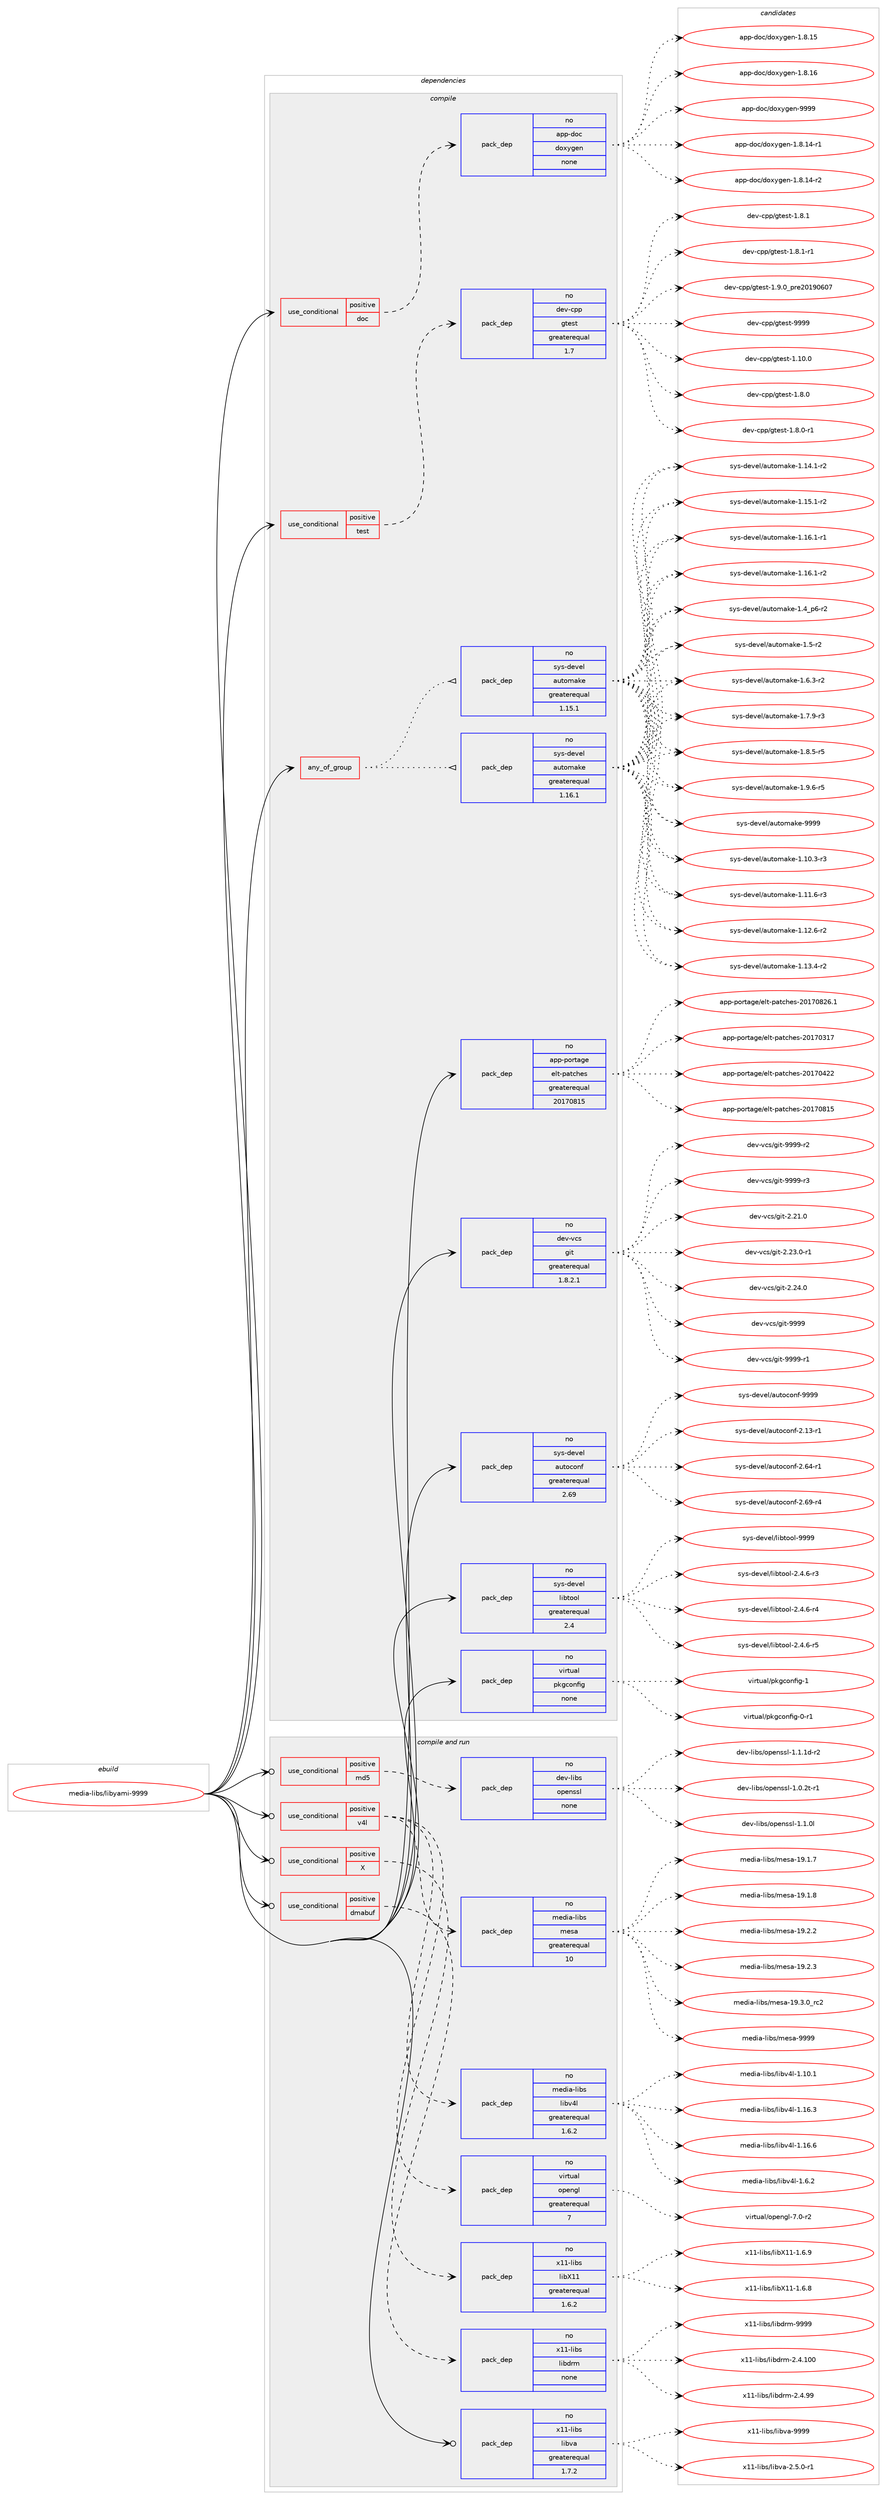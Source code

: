 digraph prolog {

# *************
# Graph options
# *************

newrank=true;
concentrate=true;
compound=true;
graph [rankdir=LR,fontname=Helvetica,fontsize=10,ranksep=1.5];#, ranksep=2.5, nodesep=0.2];
edge  [arrowhead=vee];
node  [fontname=Helvetica,fontsize=10];

# **********
# The ebuild
# **********

subgraph cluster_leftcol {
color=gray;
rank=same;
label=<<i>ebuild</i>>;
id [label="media-libs/libyami-9999", color=red, width=4, href="../media-libs/libyami-9999.svg"];
}

# ****************
# The dependencies
# ****************

subgraph cluster_midcol {
color=gray;
label=<<i>dependencies</i>>;
subgraph cluster_compile {
fillcolor="#eeeeee";
style=filled;
label=<<i>compile</i>>;
subgraph any13321 {
dependency789146 [label=<<TABLE BORDER="0" CELLBORDER="1" CELLSPACING="0" CELLPADDING="4"><TR><TD CELLPADDING="10">any_of_group</TD></TR></TABLE>>, shape=none, color=red];subgraph pack583462 {
dependency789147 [label=<<TABLE BORDER="0" CELLBORDER="1" CELLSPACING="0" CELLPADDING="4" WIDTH="220"><TR><TD ROWSPAN="6" CELLPADDING="30">pack_dep</TD></TR><TR><TD WIDTH="110">no</TD></TR><TR><TD>sys-devel</TD></TR><TR><TD>automake</TD></TR><TR><TD>greaterequal</TD></TR><TR><TD>1.16.1</TD></TR></TABLE>>, shape=none, color=blue];
}
dependency789146:e -> dependency789147:w [weight=20,style="dotted",arrowhead="oinv"];
subgraph pack583463 {
dependency789148 [label=<<TABLE BORDER="0" CELLBORDER="1" CELLSPACING="0" CELLPADDING="4" WIDTH="220"><TR><TD ROWSPAN="6" CELLPADDING="30">pack_dep</TD></TR><TR><TD WIDTH="110">no</TD></TR><TR><TD>sys-devel</TD></TR><TR><TD>automake</TD></TR><TR><TD>greaterequal</TD></TR><TR><TD>1.15.1</TD></TR></TABLE>>, shape=none, color=blue];
}
dependency789146:e -> dependency789148:w [weight=20,style="dotted",arrowhead="oinv"];
}
id:e -> dependency789146:w [weight=20,style="solid",arrowhead="vee"];
subgraph cond191927 {
dependency789149 [label=<<TABLE BORDER="0" CELLBORDER="1" CELLSPACING="0" CELLPADDING="4"><TR><TD ROWSPAN="3" CELLPADDING="10">use_conditional</TD></TR><TR><TD>positive</TD></TR><TR><TD>doc</TD></TR></TABLE>>, shape=none, color=red];
subgraph pack583464 {
dependency789150 [label=<<TABLE BORDER="0" CELLBORDER="1" CELLSPACING="0" CELLPADDING="4" WIDTH="220"><TR><TD ROWSPAN="6" CELLPADDING="30">pack_dep</TD></TR><TR><TD WIDTH="110">no</TD></TR><TR><TD>app-doc</TD></TR><TR><TD>doxygen</TD></TR><TR><TD>none</TD></TR><TR><TD></TD></TR></TABLE>>, shape=none, color=blue];
}
dependency789149:e -> dependency789150:w [weight=20,style="dashed",arrowhead="vee"];
}
id:e -> dependency789149:w [weight=20,style="solid",arrowhead="vee"];
subgraph cond191928 {
dependency789151 [label=<<TABLE BORDER="0" CELLBORDER="1" CELLSPACING="0" CELLPADDING="4"><TR><TD ROWSPAN="3" CELLPADDING="10">use_conditional</TD></TR><TR><TD>positive</TD></TR><TR><TD>test</TD></TR></TABLE>>, shape=none, color=red];
subgraph pack583465 {
dependency789152 [label=<<TABLE BORDER="0" CELLBORDER="1" CELLSPACING="0" CELLPADDING="4" WIDTH="220"><TR><TD ROWSPAN="6" CELLPADDING="30">pack_dep</TD></TR><TR><TD WIDTH="110">no</TD></TR><TR><TD>dev-cpp</TD></TR><TR><TD>gtest</TD></TR><TR><TD>greaterequal</TD></TR><TR><TD>1.7</TD></TR></TABLE>>, shape=none, color=blue];
}
dependency789151:e -> dependency789152:w [weight=20,style="dashed",arrowhead="vee"];
}
id:e -> dependency789151:w [weight=20,style="solid",arrowhead="vee"];
subgraph pack583466 {
dependency789153 [label=<<TABLE BORDER="0" CELLBORDER="1" CELLSPACING="0" CELLPADDING="4" WIDTH="220"><TR><TD ROWSPAN="6" CELLPADDING="30">pack_dep</TD></TR><TR><TD WIDTH="110">no</TD></TR><TR><TD>app-portage</TD></TR><TR><TD>elt-patches</TD></TR><TR><TD>greaterequal</TD></TR><TR><TD>20170815</TD></TR></TABLE>>, shape=none, color=blue];
}
id:e -> dependency789153:w [weight=20,style="solid",arrowhead="vee"];
subgraph pack583467 {
dependency789154 [label=<<TABLE BORDER="0" CELLBORDER="1" CELLSPACING="0" CELLPADDING="4" WIDTH="220"><TR><TD ROWSPAN="6" CELLPADDING="30">pack_dep</TD></TR><TR><TD WIDTH="110">no</TD></TR><TR><TD>dev-vcs</TD></TR><TR><TD>git</TD></TR><TR><TD>greaterequal</TD></TR><TR><TD>1.8.2.1</TD></TR></TABLE>>, shape=none, color=blue];
}
id:e -> dependency789154:w [weight=20,style="solid",arrowhead="vee"];
subgraph pack583468 {
dependency789155 [label=<<TABLE BORDER="0" CELLBORDER="1" CELLSPACING="0" CELLPADDING="4" WIDTH="220"><TR><TD ROWSPAN="6" CELLPADDING="30">pack_dep</TD></TR><TR><TD WIDTH="110">no</TD></TR><TR><TD>sys-devel</TD></TR><TR><TD>autoconf</TD></TR><TR><TD>greaterequal</TD></TR><TR><TD>2.69</TD></TR></TABLE>>, shape=none, color=blue];
}
id:e -> dependency789155:w [weight=20,style="solid",arrowhead="vee"];
subgraph pack583469 {
dependency789156 [label=<<TABLE BORDER="0" CELLBORDER="1" CELLSPACING="0" CELLPADDING="4" WIDTH="220"><TR><TD ROWSPAN="6" CELLPADDING="30">pack_dep</TD></TR><TR><TD WIDTH="110">no</TD></TR><TR><TD>sys-devel</TD></TR><TR><TD>libtool</TD></TR><TR><TD>greaterequal</TD></TR><TR><TD>2.4</TD></TR></TABLE>>, shape=none, color=blue];
}
id:e -> dependency789156:w [weight=20,style="solid",arrowhead="vee"];
subgraph pack583470 {
dependency789157 [label=<<TABLE BORDER="0" CELLBORDER="1" CELLSPACING="0" CELLPADDING="4" WIDTH="220"><TR><TD ROWSPAN="6" CELLPADDING="30">pack_dep</TD></TR><TR><TD WIDTH="110">no</TD></TR><TR><TD>virtual</TD></TR><TR><TD>pkgconfig</TD></TR><TR><TD>none</TD></TR><TR><TD></TD></TR></TABLE>>, shape=none, color=blue];
}
id:e -> dependency789157:w [weight=20,style="solid",arrowhead="vee"];
}
subgraph cluster_compileandrun {
fillcolor="#eeeeee";
style=filled;
label=<<i>compile and run</i>>;
subgraph cond191929 {
dependency789158 [label=<<TABLE BORDER="0" CELLBORDER="1" CELLSPACING="0" CELLPADDING="4"><TR><TD ROWSPAN="3" CELLPADDING="10">use_conditional</TD></TR><TR><TD>positive</TD></TR><TR><TD>X</TD></TR></TABLE>>, shape=none, color=red];
subgraph pack583471 {
dependency789159 [label=<<TABLE BORDER="0" CELLBORDER="1" CELLSPACING="0" CELLPADDING="4" WIDTH="220"><TR><TD ROWSPAN="6" CELLPADDING="30">pack_dep</TD></TR><TR><TD WIDTH="110">no</TD></TR><TR><TD>x11-libs</TD></TR><TR><TD>libX11</TD></TR><TR><TD>greaterequal</TD></TR><TR><TD>1.6.2</TD></TR></TABLE>>, shape=none, color=blue];
}
dependency789158:e -> dependency789159:w [weight=20,style="dashed",arrowhead="vee"];
}
id:e -> dependency789158:w [weight=20,style="solid",arrowhead="odotvee"];
subgraph cond191930 {
dependency789160 [label=<<TABLE BORDER="0" CELLBORDER="1" CELLSPACING="0" CELLPADDING="4"><TR><TD ROWSPAN="3" CELLPADDING="10">use_conditional</TD></TR><TR><TD>positive</TD></TR><TR><TD>dmabuf</TD></TR></TABLE>>, shape=none, color=red];
subgraph pack583472 {
dependency789161 [label=<<TABLE BORDER="0" CELLBORDER="1" CELLSPACING="0" CELLPADDING="4" WIDTH="220"><TR><TD ROWSPAN="6" CELLPADDING="30">pack_dep</TD></TR><TR><TD WIDTH="110">no</TD></TR><TR><TD>x11-libs</TD></TR><TR><TD>libdrm</TD></TR><TR><TD>none</TD></TR><TR><TD></TD></TR></TABLE>>, shape=none, color=blue];
}
dependency789160:e -> dependency789161:w [weight=20,style="dashed",arrowhead="vee"];
}
id:e -> dependency789160:w [weight=20,style="solid",arrowhead="odotvee"];
subgraph cond191931 {
dependency789162 [label=<<TABLE BORDER="0" CELLBORDER="1" CELLSPACING="0" CELLPADDING="4"><TR><TD ROWSPAN="3" CELLPADDING="10">use_conditional</TD></TR><TR><TD>positive</TD></TR><TR><TD>md5</TD></TR></TABLE>>, shape=none, color=red];
subgraph pack583473 {
dependency789163 [label=<<TABLE BORDER="0" CELLBORDER="1" CELLSPACING="0" CELLPADDING="4" WIDTH="220"><TR><TD ROWSPAN="6" CELLPADDING="30">pack_dep</TD></TR><TR><TD WIDTH="110">no</TD></TR><TR><TD>dev-libs</TD></TR><TR><TD>openssl</TD></TR><TR><TD>none</TD></TR><TR><TD></TD></TR></TABLE>>, shape=none, color=blue];
}
dependency789162:e -> dependency789163:w [weight=20,style="dashed",arrowhead="vee"];
}
id:e -> dependency789162:w [weight=20,style="solid",arrowhead="odotvee"];
subgraph cond191932 {
dependency789164 [label=<<TABLE BORDER="0" CELLBORDER="1" CELLSPACING="0" CELLPADDING="4"><TR><TD ROWSPAN="3" CELLPADDING="10">use_conditional</TD></TR><TR><TD>positive</TD></TR><TR><TD>v4l</TD></TR></TABLE>>, shape=none, color=red];
subgraph pack583474 {
dependency789165 [label=<<TABLE BORDER="0" CELLBORDER="1" CELLSPACING="0" CELLPADDING="4" WIDTH="220"><TR><TD ROWSPAN="6" CELLPADDING="30">pack_dep</TD></TR><TR><TD WIDTH="110">no</TD></TR><TR><TD>virtual</TD></TR><TR><TD>opengl</TD></TR><TR><TD>greaterequal</TD></TR><TR><TD>7</TD></TR></TABLE>>, shape=none, color=blue];
}
dependency789164:e -> dependency789165:w [weight=20,style="dashed",arrowhead="vee"];
subgraph pack583475 {
dependency789166 [label=<<TABLE BORDER="0" CELLBORDER="1" CELLSPACING="0" CELLPADDING="4" WIDTH="220"><TR><TD ROWSPAN="6" CELLPADDING="30">pack_dep</TD></TR><TR><TD WIDTH="110">no</TD></TR><TR><TD>media-libs</TD></TR><TR><TD>libv4l</TD></TR><TR><TD>greaterequal</TD></TR><TR><TD>1.6.2</TD></TR></TABLE>>, shape=none, color=blue];
}
dependency789164:e -> dependency789166:w [weight=20,style="dashed",arrowhead="vee"];
subgraph pack583476 {
dependency789167 [label=<<TABLE BORDER="0" CELLBORDER="1" CELLSPACING="0" CELLPADDING="4" WIDTH="220"><TR><TD ROWSPAN="6" CELLPADDING="30">pack_dep</TD></TR><TR><TD WIDTH="110">no</TD></TR><TR><TD>media-libs</TD></TR><TR><TD>mesa</TD></TR><TR><TD>greaterequal</TD></TR><TR><TD>10</TD></TR></TABLE>>, shape=none, color=blue];
}
dependency789164:e -> dependency789167:w [weight=20,style="dashed",arrowhead="vee"];
}
id:e -> dependency789164:w [weight=20,style="solid",arrowhead="odotvee"];
subgraph pack583477 {
dependency789168 [label=<<TABLE BORDER="0" CELLBORDER="1" CELLSPACING="0" CELLPADDING="4" WIDTH="220"><TR><TD ROWSPAN="6" CELLPADDING="30">pack_dep</TD></TR><TR><TD WIDTH="110">no</TD></TR><TR><TD>x11-libs</TD></TR><TR><TD>libva</TD></TR><TR><TD>greaterequal</TD></TR><TR><TD>1.7.2</TD></TR></TABLE>>, shape=none, color=blue];
}
id:e -> dependency789168:w [weight=20,style="solid",arrowhead="odotvee"];
}
subgraph cluster_run {
fillcolor="#eeeeee";
style=filled;
label=<<i>run</i>>;
}
}

# **************
# The candidates
# **************

subgraph cluster_choices {
rank=same;
color=gray;
label=<<i>candidates</i>>;

subgraph choice583462 {
color=black;
nodesep=1;
choice11512111545100101118101108479711711611110997107101454946494846514511451 [label="sys-devel/automake-1.10.3-r3", color=red, width=4,href="../sys-devel/automake-1.10.3-r3.svg"];
choice11512111545100101118101108479711711611110997107101454946494946544511451 [label="sys-devel/automake-1.11.6-r3", color=red, width=4,href="../sys-devel/automake-1.11.6-r3.svg"];
choice11512111545100101118101108479711711611110997107101454946495046544511450 [label="sys-devel/automake-1.12.6-r2", color=red, width=4,href="../sys-devel/automake-1.12.6-r2.svg"];
choice11512111545100101118101108479711711611110997107101454946495146524511450 [label="sys-devel/automake-1.13.4-r2", color=red, width=4,href="../sys-devel/automake-1.13.4-r2.svg"];
choice11512111545100101118101108479711711611110997107101454946495246494511450 [label="sys-devel/automake-1.14.1-r2", color=red, width=4,href="../sys-devel/automake-1.14.1-r2.svg"];
choice11512111545100101118101108479711711611110997107101454946495346494511450 [label="sys-devel/automake-1.15.1-r2", color=red, width=4,href="../sys-devel/automake-1.15.1-r2.svg"];
choice11512111545100101118101108479711711611110997107101454946495446494511449 [label="sys-devel/automake-1.16.1-r1", color=red, width=4,href="../sys-devel/automake-1.16.1-r1.svg"];
choice11512111545100101118101108479711711611110997107101454946495446494511450 [label="sys-devel/automake-1.16.1-r2", color=red, width=4,href="../sys-devel/automake-1.16.1-r2.svg"];
choice115121115451001011181011084797117116111109971071014549465295112544511450 [label="sys-devel/automake-1.4_p6-r2", color=red, width=4,href="../sys-devel/automake-1.4_p6-r2.svg"];
choice11512111545100101118101108479711711611110997107101454946534511450 [label="sys-devel/automake-1.5-r2", color=red, width=4,href="../sys-devel/automake-1.5-r2.svg"];
choice115121115451001011181011084797117116111109971071014549465446514511450 [label="sys-devel/automake-1.6.3-r2", color=red, width=4,href="../sys-devel/automake-1.6.3-r2.svg"];
choice115121115451001011181011084797117116111109971071014549465546574511451 [label="sys-devel/automake-1.7.9-r3", color=red, width=4,href="../sys-devel/automake-1.7.9-r3.svg"];
choice115121115451001011181011084797117116111109971071014549465646534511453 [label="sys-devel/automake-1.8.5-r5", color=red, width=4,href="../sys-devel/automake-1.8.5-r5.svg"];
choice115121115451001011181011084797117116111109971071014549465746544511453 [label="sys-devel/automake-1.9.6-r5", color=red, width=4,href="../sys-devel/automake-1.9.6-r5.svg"];
choice115121115451001011181011084797117116111109971071014557575757 [label="sys-devel/automake-9999", color=red, width=4,href="../sys-devel/automake-9999.svg"];
dependency789147:e -> choice11512111545100101118101108479711711611110997107101454946494846514511451:w [style=dotted,weight="100"];
dependency789147:e -> choice11512111545100101118101108479711711611110997107101454946494946544511451:w [style=dotted,weight="100"];
dependency789147:e -> choice11512111545100101118101108479711711611110997107101454946495046544511450:w [style=dotted,weight="100"];
dependency789147:e -> choice11512111545100101118101108479711711611110997107101454946495146524511450:w [style=dotted,weight="100"];
dependency789147:e -> choice11512111545100101118101108479711711611110997107101454946495246494511450:w [style=dotted,weight="100"];
dependency789147:e -> choice11512111545100101118101108479711711611110997107101454946495346494511450:w [style=dotted,weight="100"];
dependency789147:e -> choice11512111545100101118101108479711711611110997107101454946495446494511449:w [style=dotted,weight="100"];
dependency789147:e -> choice11512111545100101118101108479711711611110997107101454946495446494511450:w [style=dotted,weight="100"];
dependency789147:e -> choice115121115451001011181011084797117116111109971071014549465295112544511450:w [style=dotted,weight="100"];
dependency789147:e -> choice11512111545100101118101108479711711611110997107101454946534511450:w [style=dotted,weight="100"];
dependency789147:e -> choice115121115451001011181011084797117116111109971071014549465446514511450:w [style=dotted,weight="100"];
dependency789147:e -> choice115121115451001011181011084797117116111109971071014549465546574511451:w [style=dotted,weight="100"];
dependency789147:e -> choice115121115451001011181011084797117116111109971071014549465646534511453:w [style=dotted,weight="100"];
dependency789147:e -> choice115121115451001011181011084797117116111109971071014549465746544511453:w [style=dotted,weight="100"];
dependency789147:e -> choice115121115451001011181011084797117116111109971071014557575757:w [style=dotted,weight="100"];
}
subgraph choice583463 {
color=black;
nodesep=1;
choice11512111545100101118101108479711711611110997107101454946494846514511451 [label="sys-devel/automake-1.10.3-r3", color=red, width=4,href="../sys-devel/automake-1.10.3-r3.svg"];
choice11512111545100101118101108479711711611110997107101454946494946544511451 [label="sys-devel/automake-1.11.6-r3", color=red, width=4,href="../sys-devel/automake-1.11.6-r3.svg"];
choice11512111545100101118101108479711711611110997107101454946495046544511450 [label="sys-devel/automake-1.12.6-r2", color=red, width=4,href="../sys-devel/automake-1.12.6-r2.svg"];
choice11512111545100101118101108479711711611110997107101454946495146524511450 [label="sys-devel/automake-1.13.4-r2", color=red, width=4,href="../sys-devel/automake-1.13.4-r2.svg"];
choice11512111545100101118101108479711711611110997107101454946495246494511450 [label="sys-devel/automake-1.14.1-r2", color=red, width=4,href="../sys-devel/automake-1.14.1-r2.svg"];
choice11512111545100101118101108479711711611110997107101454946495346494511450 [label="sys-devel/automake-1.15.1-r2", color=red, width=4,href="../sys-devel/automake-1.15.1-r2.svg"];
choice11512111545100101118101108479711711611110997107101454946495446494511449 [label="sys-devel/automake-1.16.1-r1", color=red, width=4,href="../sys-devel/automake-1.16.1-r1.svg"];
choice11512111545100101118101108479711711611110997107101454946495446494511450 [label="sys-devel/automake-1.16.1-r2", color=red, width=4,href="../sys-devel/automake-1.16.1-r2.svg"];
choice115121115451001011181011084797117116111109971071014549465295112544511450 [label="sys-devel/automake-1.4_p6-r2", color=red, width=4,href="../sys-devel/automake-1.4_p6-r2.svg"];
choice11512111545100101118101108479711711611110997107101454946534511450 [label="sys-devel/automake-1.5-r2", color=red, width=4,href="../sys-devel/automake-1.5-r2.svg"];
choice115121115451001011181011084797117116111109971071014549465446514511450 [label="sys-devel/automake-1.6.3-r2", color=red, width=4,href="../sys-devel/automake-1.6.3-r2.svg"];
choice115121115451001011181011084797117116111109971071014549465546574511451 [label="sys-devel/automake-1.7.9-r3", color=red, width=4,href="../sys-devel/automake-1.7.9-r3.svg"];
choice115121115451001011181011084797117116111109971071014549465646534511453 [label="sys-devel/automake-1.8.5-r5", color=red, width=4,href="../sys-devel/automake-1.8.5-r5.svg"];
choice115121115451001011181011084797117116111109971071014549465746544511453 [label="sys-devel/automake-1.9.6-r5", color=red, width=4,href="../sys-devel/automake-1.9.6-r5.svg"];
choice115121115451001011181011084797117116111109971071014557575757 [label="sys-devel/automake-9999", color=red, width=4,href="../sys-devel/automake-9999.svg"];
dependency789148:e -> choice11512111545100101118101108479711711611110997107101454946494846514511451:w [style=dotted,weight="100"];
dependency789148:e -> choice11512111545100101118101108479711711611110997107101454946494946544511451:w [style=dotted,weight="100"];
dependency789148:e -> choice11512111545100101118101108479711711611110997107101454946495046544511450:w [style=dotted,weight="100"];
dependency789148:e -> choice11512111545100101118101108479711711611110997107101454946495146524511450:w [style=dotted,weight="100"];
dependency789148:e -> choice11512111545100101118101108479711711611110997107101454946495246494511450:w [style=dotted,weight="100"];
dependency789148:e -> choice11512111545100101118101108479711711611110997107101454946495346494511450:w [style=dotted,weight="100"];
dependency789148:e -> choice11512111545100101118101108479711711611110997107101454946495446494511449:w [style=dotted,weight="100"];
dependency789148:e -> choice11512111545100101118101108479711711611110997107101454946495446494511450:w [style=dotted,weight="100"];
dependency789148:e -> choice115121115451001011181011084797117116111109971071014549465295112544511450:w [style=dotted,weight="100"];
dependency789148:e -> choice11512111545100101118101108479711711611110997107101454946534511450:w [style=dotted,weight="100"];
dependency789148:e -> choice115121115451001011181011084797117116111109971071014549465446514511450:w [style=dotted,weight="100"];
dependency789148:e -> choice115121115451001011181011084797117116111109971071014549465546574511451:w [style=dotted,weight="100"];
dependency789148:e -> choice115121115451001011181011084797117116111109971071014549465646534511453:w [style=dotted,weight="100"];
dependency789148:e -> choice115121115451001011181011084797117116111109971071014549465746544511453:w [style=dotted,weight="100"];
dependency789148:e -> choice115121115451001011181011084797117116111109971071014557575757:w [style=dotted,weight="100"];
}
subgraph choice583464 {
color=black;
nodesep=1;
choice97112112451001119947100111120121103101110454946564649524511449 [label="app-doc/doxygen-1.8.14-r1", color=red, width=4,href="../app-doc/doxygen-1.8.14-r1.svg"];
choice97112112451001119947100111120121103101110454946564649524511450 [label="app-doc/doxygen-1.8.14-r2", color=red, width=4,href="../app-doc/doxygen-1.8.14-r2.svg"];
choice9711211245100111994710011112012110310111045494656464953 [label="app-doc/doxygen-1.8.15", color=red, width=4,href="../app-doc/doxygen-1.8.15.svg"];
choice9711211245100111994710011112012110310111045494656464954 [label="app-doc/doxygen-1.8.16", color=red, width=4,href="../app-doc/doxygen-1.8.16.svg"];
choice971121124510011199471001111201211031011104557575757 [label="app-doc/doxygen-9999", color=red, width=4,href="../app-doc/doxygen-9999.svg"];
dependency789150:e -> choice97112112451001119947100111120121103101110454946564649524511449:w [style=dotted,weight="100"];
dependency789150:e -> choice97112112451001119947100111120121103101110454946564649524511450:w [style=dotted,weight="100"];
dependency789150:e -> choice9711211245100111994710011112012110310111045494656464953:w [style=dotted,weight="100"];
dependency789150:e -> choice9711211245100111994710011112012110310111045494656464954:w [style=dotted,weight="100"];
dependency789150:e -> choice971121124510011199471001111201211031011104557575757:w [style=dotted,weight="100"];
}
subgraph choice583465 {
color=black;
nodesep=1;
choice10010111845991121124710311610111511645494649484648 [label="dev-cpp/gtest-1.10.0", color=red, width=4,href="../dev-cpp/gtest-1.10.0.svg"];
choice100101118459911211247103116101115116454946564648 [label="dev-cpp/gtest-1.8.0", color=red, width=4,href="../dev-cpp/gtest-1.8.0.svg"];
choice1001011184599112112471031161011151164549465646484511449 [label="dev-cpp/gtest-1.8.0-r1", color=red, width=4,href="../dev-cpp/gtest-1.8.0-r1.svg"];
choice100101118459911211247103116101115116454946564649 [label="dev-cpp/gtest-1.8.1", color=red, width=4,href="../dev-cpp/gtest-1.8.1.svg"];
choice1001011184599112112471031161011151164549465646494511449 [label="dev-cpp/gtest-1.8.1-r1", color=red, width=4,href="../dev-cpp/gtest-1.8.1-r1.svg"];
choice100101118459911211247103116101115116454946574648951121141015048495748544855 [label="dev-cpp/gtest-1.9.0_pre20190607", color=red, width=4,href="../dev-cpp/gtest-1.9.0_pre20190607.svg"];
choice1001011184599112112471031161011151164557575757 [label="dev-cpp/gtest-9999", color=red, width=4,href="../dev-cpp/gtest-9999.svg"];
dependency789152:e -> choice10010111845991121124710311610111511645494649484648:w [style=dotted,weight="100"];
dependency789152:e -> choice100101118459911211247103116101115116454946564648:w [style=dotted,weight="100"];
dependency789152:e -> choice1001011184599112112471031161011151164549465646484511449:w [style=dotted,weight="100"];
dependency789152:e -> choice100101118459911211247103116101115116454946564649:w [style=dotted,weight="100"];
dependency789152:e -> choice1001011184599112112471031161011151164549465646494511449:w [style=dotted,weight="100"];
dependency789152:e -> choice100101118459911211247103116101115116454946574648951121141015048495748544855:w [style=dotted,weight="100"];
dependency789152:e -> choice1001011184599112112471031161011151164557575757:w [style=dotted,weight="100"];
}
subgraph choice583466 {
color=black;
nodesep=1;
choice97112112451121111141169710310147101108116451129711699104101115455048495548514955 [label="app-portage/elt-patches-20170317", color=red, width=4,href="../app-portage/elt-patches-20170317.svg"];
choice97112112451121111141169710310147101108116451129711699104101115455048495548525050 [label="app-portage/elt-patches-20170422", color=red, width=4,href="../app-portage/elt-patches-20170422.svg"];
choice97112112451121111141169710310147101108116451129711699104101115455048495548564953 [label="app-portage/elt-patches-20170815", color=red, width=4,href="../app-portage/elt-patches-20170815.svg"];
choice971121124511211111411697103101471011081164511297116991041011154550484955485650544649 [label="app-portage/elt-patches-20170826.1", color=red, width=4,href="../app-portage/elt-patches-20170826.1.svg"];
dependency789153:e -> choice97112112451121111141169710310147101108116451129711699104101115455048495548514955:w [style=dotted,weight="100"];
dependency789153:e -> choice97112112451121111141169710310147101108116451129711699104101115455048495548525050:w [style=dotted,weight="100"];
dependency789153:e -> choice97112112451121111141169710310147101108116451129711699104101115455048495548564953:w [style=dotted,weight="100"];
dependency789153:e -> choice971121124511211111411697103101471011081164511297116991041011154550484955485650544649:w [style=dotted,weight="100"];
}
subgraph choice583467 {
color=black;
nodesep=1;
choice10010111845118991154710310511645504650494648 [label="dev-vcs/git-2.21.0", color=red, width=4,href="../dev-vcs/git-2.21.0.svg"];
choice100101118451189911547103105116455046505146484511449 [label="dev-vcs/git-2.23.0-r1", color=red, width=4,href="../dev-vcs/git-2.23.0-r1.svg"];
choice10010111845118991154710310511645504650524648 [label="dev-vcs/git-2.24.0", color=red, width=4,href="../dev-vcs/git-2.24.0.svg"];
choice1001011184511899115471031051164557575757 [label="dev-vcs/git-9999", color=red, width=4,href="../dev-vcs/git-9999.svg"];
choice10010111845118991154710310511645575757574511449 [label="dev-vcs/git-9999-r1", color=red, width=4,href="../dev-vcs/git-9999-r1.svg"];
choice10010111845118991154710310511645575757574511450 [label="dev-vcs/git-9999-r2", color=red, width=4,href="../dev-vcs/git-9999-r2.svg"];
choice10010111845118991154710310511645575757574511451 [label="dev-vcs/git-9999-r3", color=red, width=4,href="../dev-vcs/git-9999-r3.svg"];
dependency789154:e -> choice10010111845118991154710310511645504650494648:w [style=dotted,weight="100"];
dependency789154:e -> choice100101118451189911547103105116455046505146484511449:w [style=dotted,weight="100"];
dependency789154:e -> choice10010111845118991154710310511645504650524648:w [style=dotted,weight="100"];
dependency789154:e -> choice1001011184511899115471031051164557575757:w [style=dotted,weight="100"];
dependency789154:e -> choice10010111845118991154710310511645575757574511449:w [style=dotted,weight="100"];
dependency789154:e -> choice10010111845118991154710310511645575757574511450:w [style=dotted,weight="100"];
dependency789154:e -> choice10010111845118991154710310511645575757574511451:w [style=dotted,weight="100"];
}
subgraph choice583468 {
color=black;
nodesep=1;
choice1151211154510010111810110847971171161119911111010245504649514511449 [label="sys-devel/autoconf-2.13-r1", color=red, width=4,href="../sys-devel/autoconf-2.13-r1.svg"];
choice1151211154510010111810110847971171161119911111010245504654524511449 [label="sys-devel/autoconf-2.64-r1", color=red, width=4,href="../sys-devel/autoconf-2.64-r1.svg"];
choice1151211154510010111810110847971171161119911111010245504654574511452 [label="sys-devel/autoconf-2.69-r4", color=red, width=4,href="../sys-devel/autoconf-2.69-r4.svg"];
choice115121115451001011181011084797117116111991111101024557575757 [label="sys-devel/autoconf-9999", color=red, width=4,href="../sys-devel/autoconf-9999.svg"];
dependency789155:e -> choice1151211154510010111810110847971171161119911111010245504649514511449:w [style=dotted,weight="100"];
dependency789155:e -> choice1151211154510010111810110847971171161119911111010245504654524511449:w [style=dotted,weight="100"];
dependency789155:e -> choice1151211154510010111810110847971171161119911111010245504654574511452:w [style=dotted,weight="100"];
dependency789155:e -> choice115121115451001011181011084797117116111991111101024557575757:w [style=dotted,weight="100"];
}
subgraph choice583469 {
color=black;
nodesep=1;
choice1151211154510010111810110847108105981161111111084550465246544511451 [label="sys-devel/libtool-2.4.6-r3", color=red, width=4,href="../sys-devel/libtool-2.4.6-r3.svg"];
choice1151211154510010111810110847108105981161111111084550465246544511452 [label="sys-devel/libtool-2.4.6-r4", color=red, width=4,href="../sys-devel/libtool-2.4.6-r4.svg"];
choice1151211154510010111810110847108105981161111111084550465246544511453 [label="sys-devel/libtool-2.4.6-r5", color=red, width=4,href="../sys-devel/libtool-2.4.6-r5.svg"];
choice1151211154510010111810110847108105981161111111084557575757 [label="sys-devel/libtool-9999", color=red, width=4,href="../sys-devel/libtool-9999.svg"];
dependency789156:e -> choice1151211154510010111810110847108105981161111111084550465246544511451:w [style=dotted,weight="100"];
dependency789156:e -> choice1151211154510010111810110847108105981161111111084550465246544511452:w [style=dotted,weight="100"];
dependency789156:e -> choice1151211154510010111810110847108105981161111111084550465246544511453:w [style=dotted,weight="100"];
dependency789156:e -> choice1151211154510010111810110847108105981161111111084557575757:w [style=dotted,weight="100"];
}
subgraph choice583470 {
color=black;
nodesep=1;
choice11810511411611797108471121071039911111010210510345484511449 [label="virtual/pkgconfig-0-r1", color=red, width=4,href="../virtual/pkgconfig-0-r1.svg"];
choice1181051141161179710847112107103991111101021051034549 [label="virtual/pkgconfig-1", color=red, width=4,href="../virtual/pkgconfig-1.svg"];
dependency789157:e -> choice11810511411611797108471121071039911111010210510345484511449:w [style=dotted,weight="100"];
dependency789157:e -> choice1181051141161179710847112107103991111101021051034549:w [style=dotted,weight="100"];
}
subgraph choice583471 {
color=black;
nodesep=1;
choice120494945108105981154710810598884949454946544656 [label="x11-libs/libX11-1.6.8", color=red, width=4,href="../x11-libs/libX11-1.6.8.svg"];
choice120494945108105981154710810598884949454946544657 [label="x11-libs/libX11-1.6.9", color=red, width=4,href="../x11-libs/libX11-1.6.9.svg"];
dependency789159:e -> choice120494945108105981154710810598884949454946544656:w [style=dotted,weight="100"];
dependency789159:e -> choice120494945108105981154710810598884949454946544657:w [style=dotted,weight="100"];
}
subgraph choice583472 {
color=black;
nodesep=1;
choice1204949451081059811547108105981001141094550465246494848 [label="x11-libs/libdrm-2.4.100", color=red, width=4,href="../x11-libs/libdrm-2.4.100.svg"];
choice12049494510810598115471081059810011410945504652465757 [label="x11-libs/libdrm-2.4.99", color=red, width=4,href="../x11-libs/libdrm-2.4.99.svg"];
choice1204949451081059811547108105981001141094557575757 [label="x11-libs/libdrm-9999", color=red, width=4,href="../x11-libs/libdrm-9999.svg"];
dependency789161:e -> choice1204949451081059811547108105981001141094550465246494848:w [style=dotted,weight="100"];
dependency789161:e -> choice12049494510810598115471081059810011410945504652465757:w [style=dotted,weight="100"];
dependency789161:e -> choice1204949451081059811547108105981001141094557575757:w [style=dotted,weight="100"];
}
subgraph choice583473 {
color=black;
nodesep=1;
choice1001011184510810598115471111121011101151151084549464846501164511449 [label="dev-libs/openssl-1.0.2t-r1", color=red, width=4,href="../dev-libs/openssl-1.0.2t-r1.svg"];
choice100101118451081059811547111112101110115115108454946494648108 [label="dev-libs/openssl-1.1.0l", color=red, width=4,href="../dev-libs/openssl-1.1.0l.svg"];
choice1001011184510810598115471111121011101151151084549464946491004511450 [label="dev-libs/openssl-1.1.1d-r2", color=red, width=4,href="../dev-libs/openssl-1.1.1d-r2.svg"];
dependency789163:e -> choice1001011184510810598115471111121011101151151084549464846501164511449:w [style=dotted,weight="100"];
dependency789163:e -> choice100101118451081059811547111112101110115115108454946494648108:w [style=dotted,weight="100"];
dependency789163:e -> choice1001011184510810598115471111121011101151151084549464946491004511450:w [style=dotted,weight="100"];
}
subgraph choice583474 {
color=black;
nodesep=1;
choice1181051141161179710847111112101110103108455546484511450 [label="virtual/opengl-7.0-r2", color=red, width=4,href="../virtual/opengl-7.0-r2.svg"];
dependency789165:e -> choice1181051141161179710847111112101110103108455546484511450:w [style=dotted,weight="100"];
}
subgraph choice583475 {
color=black;
nodesep=1;
choice10910110010597451081059811547108105981185210845494649484649 [label="media-libs/libv4l-1.10.1", color=red, width=4,href="../media-libs/libv4l-1.10.1.svg"];
choice10910110010597451081059811547108105981185210845494649544651 [label="media-libs/libv4l-1.16.3", color=red, width=4,href="../media-libs/libv4l-1.16.3.svg"];
choice10910110010597451081059811547108105981185210845494649544654 [label="media-libs/libv4l-1.16.6", color=red, width=4,href="../media-libs/libv4l-1.16.6.svg"];
choice109101100105974510810598115471081059811852108454946544650 [label="media-libs/libv4l-1.6.2", color=red, width=4,href="../media-libs/libv4l-1.6.2.svg"];
dependency789166:e -> choice10910110010597451081059811547108105981185210845494649484649:w [style=dotted,weight="100"];
dependency789166:e -> choice10910110010597451081059811547108105981185210845494649544651:w [style=dotted,weight="100"];
dependency789166:e -> choice10910110010597451081059811547108105981185210845494649544654:w [style=dotted,weight="100"];
dependency789166:e -> choice109101100105974510810598115471081059811852108454946544650:w [style=dotted,weight="100"];
}
subgraph choice583476 {
color=black;
nodesep=1;
choice109101100105974510810598115471091011159745495746494655 [label="media-libs/mesa-19.1.7", color=red, width=4,href="../media-libs/mesa-19.1.7.svg"];
choice109101100105974510810598115471091011159745495746494656 [label="media-libs/mesa-19.1.8", color=red, width=4,href="../media-libs/mesa-19.1.8.svg"];
choice109101100105974510810598115471091011159745495746504650 [label="media-libs/mesa-19.2.2", color=red, width=4,href="../media-libs/mesa-19.2.2.svg"];
choice109101100105974510810598115471091011159745495746504651 [label="media-libs/mesa-19.2.3", color=red, width=4,href="../media-libs/mesa-19.2.3.svg"];
choice109101100105974510810598115471091011159745495746514648951149950 [label="media-libs/mesa-19.3.0_rc2", color=red, width=4,href="../media-libs/mesa-19.3.0_rc2.svg"];
choice10910110010597451081059811547109101115974557575757 [label="media-libs/mesa-9999", color=red, width=4,href="../media-libs/mesa-9999.svg"];
dependency789167:e -> choice109101100105974510810598115471091011159745495746494655:w [style=dotted,weight="100"];
dependency789167:e -> choice109101100105974510810598115471091011159745495746494656:w [style=dotted,weight="100"];
dependency789167:e -> choice109101100105974510810598115471091011159745495746504650:w [style=dotted,weight="100"];
dependency789167:e -> choice109101100105974510810598115471091011159745495746504651:w [style=dotted,weight="100"];
dependency789167:e -> choice109101100105974510810598115471091011159745495746514648951149950:w [style=dotted,weight="100"];
dependency789167:e -> choice10910110010597451081059811547109101115974557575757:w [style=dotted,weight="100"];
}
subgraph choice583477 {
color=black;
nodesep=1;
choice120494945108105981154710810598118974550465346484511449 [label="x11-libs/libva-2.5.0-r1", color=red, width=4,href="../x11-libs/libva-2.5.0-r1.svg"];
choice120494945108105981154710810598118974557575757 [label="x11-libs/libva-9999", color=red, width=4,href="../x11-libs/libva-9999.svg"];
dependency789168:e -> choice120494945108105981154710810598118974550465346484511449:w [style=dotted,weight="100"];
dependency789168:e -> choice120494945108105981154710810598118974557575757:w [style=dotted,weight="100"];
}
}

}
